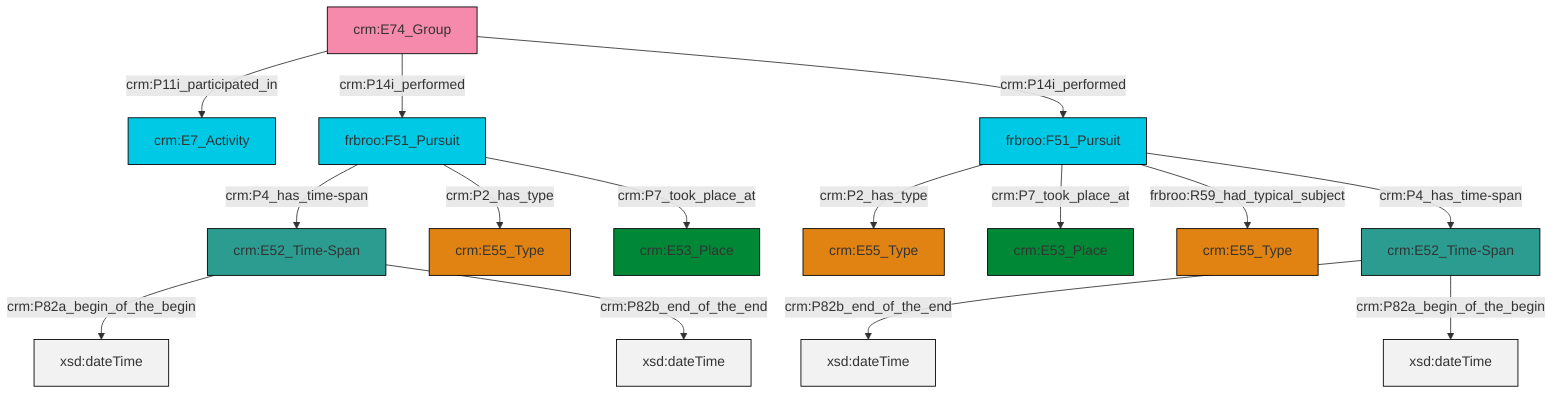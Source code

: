 graph TD
classDef Literal fill:#f2f2f2,stroke:#000000;
classDef CRM_Entity fill:#FFFFFF,stroke:#000000;
classDef Temporal_Entity fill:#00C9E6, stroke:#000000;
classDef Type fill:#E18312, stroke:#000000;
classDef Time-Span fill:#2C9C91, stroke:#000000;
classDef Appellation fill:#FFEB7F, stroke:#000000;
classDef Place fill:#008836, stroke:#000000;
classDef Persistent_Item fill:#B266B2, stroke:#000000;
classDef Conceptual_Object fill:#FFD700, stroke:#000000;
classDef Physical_Thing fill:#D2B48C, stroke:#000000;
classDef Actor fill:#f58aad, stroke:#000000;
classDef PC_Classes fill:#4ce600, stroke:#000000;
classDef Multi fill:#cccccc,stroke:#000000;

0["crm:E52_Time-Span"]:::Time-Span -->|crm:P82a_begin_of_the_begin| 1[xsd:dateTime]:::Literal
6["frbroo:F51_Pursuit"]:::Temporal_Entity -->|crm:P2_has_type| 7["crm:E55_Type"]:::Type
8["crm:E74_Group"]:::Actor -->|crm:P11i_participated_in| 9["crm:E7_Activity"]:::Temporal_Entity
6["frbroo:F51_Pursuit"]:::Temporal_Entity -->|crm:P7_took_place_at| 10["crm:E53_Place"]:::Place
4["frbroo:F51_Pursuit"]:::Temporal_Entity -->|crm:P4_has_time-span| 0["crm:E52_Time-Span"]:::Time-Span
2["crm:E52_Time-Span"]:::Time-Span -->|crm:P82b_end_of_the_end| 15[xsd:dateTime]:::Literal
4["frbroo:F51_Pursuit"]:::Temporal_Entity -->|crm:P2_has_type| 17["crm:E55_Type"]:::Type
6["frbroo:F51_Pursuit"]:::Temporal_Entity -->|frbroo:R59_had_typical_subject| 19["crm:E55_Type"]:::Type
6["frbroo:F51_Pursuit"]:::Temporal_Entity -->|crm:P4_has_time-span| 2["crm:E52_Time-Span"]:::Time-Span
2["crm:E52_Time-Span"]:::Time-Span -->|crm:P82a_begin_of_the_begin| 21[xsd:dateTime]:::Literal
8["crm:E74_Group"]:::Actor -->|crm:P14i_performed| 4["frbroo:F51_Pursuit"]:::Temporal_Entity
8["crm:E74_Group"]:::Actor -->|crm:P14i_performed| 6["frbroo:F51_Pursuit"]:::Temporal_Entity
4["frbroo:F51_Pursuit"]:::Temporal_Entity -->|crm:P7_took_place_at| 13["crm:E53_Place"]:::Place
0["crm:E52_Time-Span"]:::Time-Span -->|crm:P82b_end_of_the_end| 26[xsd:dateTime]:::Literal
